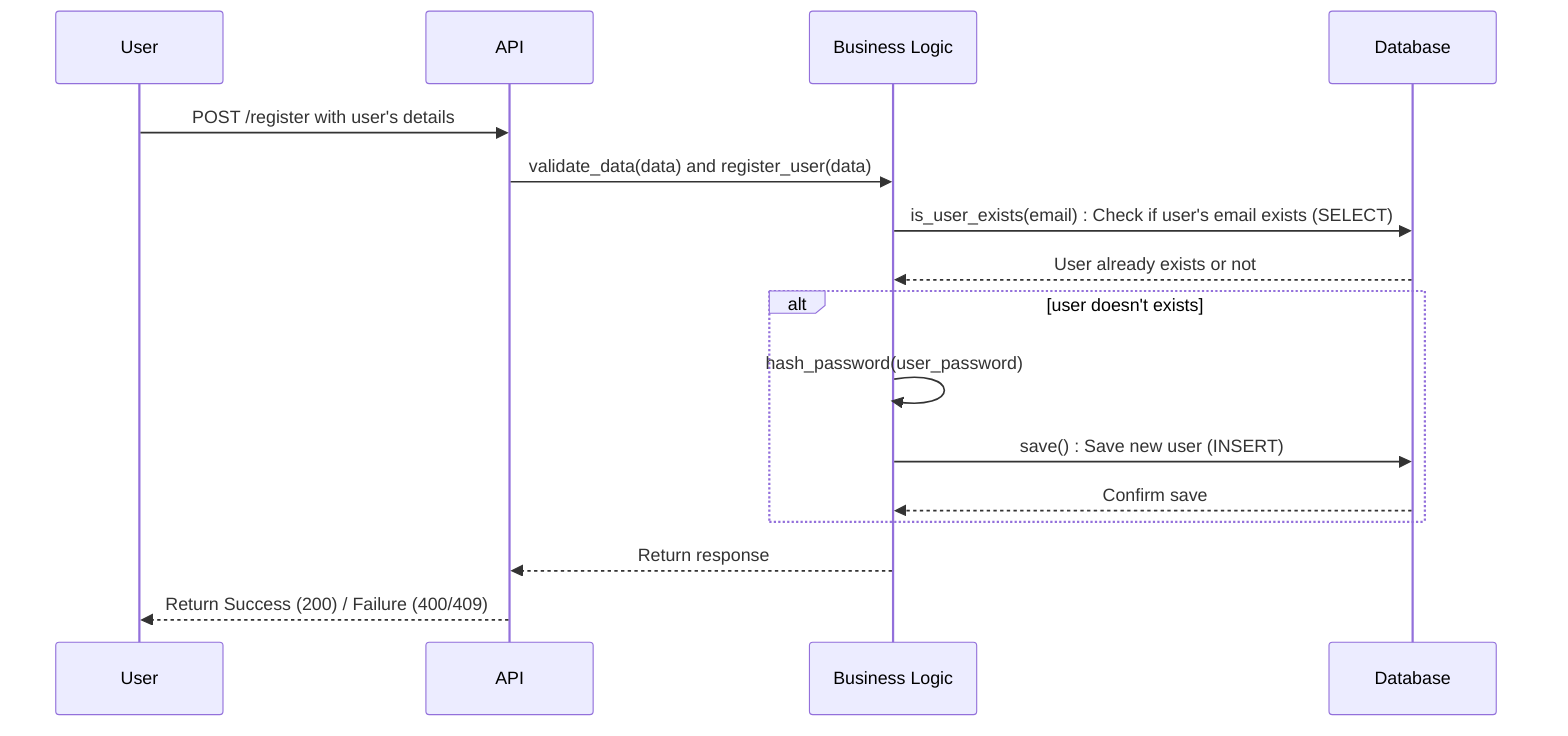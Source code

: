 sequenceDiagram
    participant User
    participant API
    participant Business Logic
    participant Database

    User ->> API: POST /register with user's details
    API ->> Business Logic: validate_data(data) and register_user(data)
    Business Logic ->> Database: is_user_exists(email) : Check if user's email exists (SELECT)
    Database -->> Business Logic: User already exists or not
    alt user doesn't exists
        Business Logic ->> Business Logic: hash_password(user_password)
        Business Logic ->> Database: save() : Save new user (INSERT)
        Database -->> Business Logic: Confirm save
    end
    Business Logic -->> API: Return response
    API -->> User: Return Success (200) / Failure (400/409)